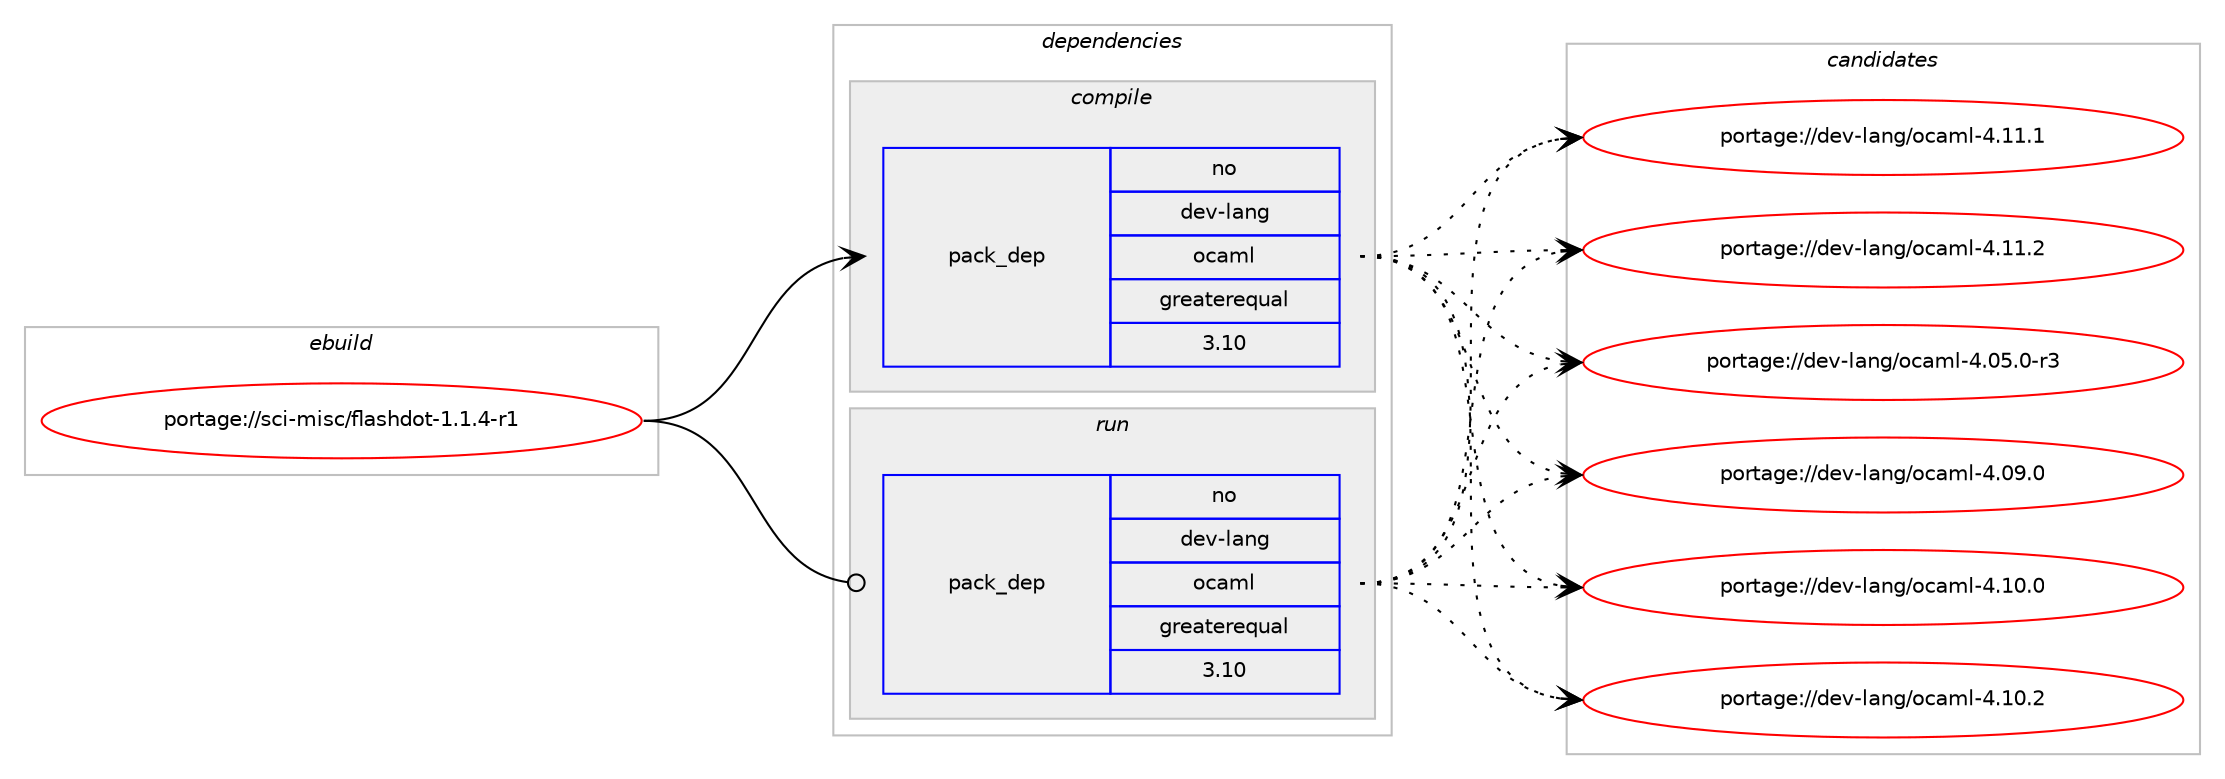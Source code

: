 digraph prolog {

# *************
# Graph options
# *************

newrank=true;
concentrate=true;
compound=true;
graph [rankdir=LR,fontname=Helvetica,fontsize=10,ranksep=1.5];#, ranksep=2.5, nodesep=0.2];
edge  [arrowhead=vee];
node  [fontname=Helvetica,fontsize=10];

# **********
# The ebuild
# **********

subgraph cluster_leftcol {
color=gray;
rank=same;
label=<<i>ebuild</i>>;
id [label="portage://sci-misc/flashdot-1.1.4-r1", color=red, width=4, href="../sci-misc/flashdot-1.1.4-r1.svg"];
}

# ****************
# The dependencies
# ****************

subgraph cluster_midcol {
color=gray;
label=<<i>dependencies</i>>;
subgraph cluster_compile {
fillcolor="#eeeeee";
style=filled;
label=<<i>compile</i>>;
subgraph pack881 {
dependency2884 [label=<<TABLE BORDER="0" CELLBORDER="1" CELLSPACING="0" CELLPADDING="4" WIDTH="220"><TR><TD ROWSPAN="6" CELLPADDING="30">pack_dep</TD></TR><TR><TD WIDTH="110">no</TD></TR><TR><TD>dev-lang</TD></TR><TR><TD>ocaml</TD></TR><TR><TD>greaterequal</TD></TR><TR><TD>3.10</TD></TR></TABLE>>, shape=none, color=blue];
}
id:e -> dependency2884:w [weight=20,style="solid",arrowhead="vee"];
# *** BEGIN UNKNOWN DEPENDENCY TYPE (TODO) ***
# id -> package_dependency(portage://sci-misc/flashdot-1.1.4-r1,install,no,dev-ml,gsl-ocaml,none,[,,],[],[])
# *** END UNKNOWN DEPENDENCY TYPE (TODO) ***

# *** BEGIN UNKNOWN DEPENDENCY TYPE (TODO) ***
# id -> package_dependency(portage://sci-misc/flashdot-1.1.4-r1,install,no,dev-ml,lablgl,none,[,,],[],[use(enable(glut),none)])
# *** END UNKNOWN DEPENDENCY TYPE (TODO) ***

# *** BEGIN UNKNOWN DEPENDENCY TYPE (TODO) ***
# id -> package_dependency(portage://sci-misc/flashdot-1.1.4-r1,install,no,dev-ml,ocamlsdl,none,[,,],[],[])
# *** END UNKNOWN DEPENDENCY TYPE (TODO) ***

# *** BEGIN UNKNOWN DEPENDENCY TYPE (TODO) ***
# id -> package_dependency(portage://sci-misc/flashdot-1.1.4-r1,install,no,x11-apps,xdpyinfo,none,[,,],[],[])
# *** END UNKNOWN DEPENDENCY TYPE (TODO) ***

}
subgraph cluster_compileandrun {
fillcolor="#eeeeee";
style=filled;
label=<<i>compile and run</i>>;
}
subgraph cluster_run {
fillcolor="#eeeeee";
style=filled;
label=<<i>run</i>>;
subgraph pack882 {
dependency2885 [label=<<TABLE BORDER="0" CELLBORDER="1" CELLSPACING="0" CELLPADDING="4" WIDTH="220"><TR><TD ROWSPAN="6" CELLPADDING="30">pack_dep</TD></TR><TR><TD WIDTH="110">no</TD></TR><TR><TD>dev-lang</TD></TR><TR><TD>ocaml</TD></TR><TR><TD>greaterequal</TD></TR><TR><TD>3.10</TD></TR></TABLE>>, shape=none, color=blue];
}
id:e -> dependency2885:w [weight=20,style="solid",arrowhead="odot"];
# *** BEGIN UNKNOWN DEPENDENCY TYPE (TODO) ***
# id -> package_dependency(portage://sci-misc/flashdot-1.1.4-r1,run,no,dev-ml,gsl-ocaml,none,[,,],[],[])
# *** END UNKNOWN DEPENDENCY TYPE (TODO) ***

# *** BEGIN UNKNOWN DEPENDENCY TYPE (TODO) ***
# id -> package_dependency(portage://sci-misc/flashdot-1.1.4-r1,run,no,dev-ml,lablgl,none,[,,],[],[use(enable(glut),none)])
# *** END UNKNOWN DEPENDENCY TYPE (TODO) ***

# *** BEGIN UNKNOWN DEPENDENCY TYPE (TODO) ***
# id -> package_dependency(portage://sci-misc/flashdot-1.1.4-r1,run,no,dev-ml,ocamlsdl,none,[,,],[],[])
# *** END UNKNOWN DEPENDENCY TYPE (TODO) ***

# *** BEGIN UNKNOWN DEPENDENCY TYPE (TODO) ***
# id -> package_dependency(portage://sci-misc/flashdot-1.1.4-r1,run,no,x11-apps,xdpyinfo,none,[,,],[],[])
# *** END UNKNOWN DEPENDENCY TYPE (TODO) ***

}
}

# **************
# The candidates
# **************

subgraph cluster_choices {
rank=same;
color=gray;
label=<<i>candidates</i>>;

subgraph choice881 {
color=black;
nodesep=1;
choice1001011184510897110103471119997109108455246485346484511451 [label="portage://dev-lang/ocaml-4.05.0-r3", color=red, width=4,href="../dev-lang/ocaml-4.05.0-r3.svg"];
choice100101118451089711010347111999710910845524648574648 [label="portage://dev-lang/ocaml-4.09.0", color=red, width=4,href="../dev-lang/ocaml-4.09.0.svg"];
choice100101118451089711010347111999710910845524649484648 [label="portage://dev-lang/ocaml-4.10.0", color=red, width=4,href="../dev-lang/ocaml-4.10.0.svg"];
choice100101118451089711010347111999710910845524649484650 [label="portage://dev-lang/ocaml-4.10.2", color=red, width=4,href="../dev-lang/ocaml-4.10.2.svg"];
choice100101118451089711010347111999710910845524649494649 [label="portage://dev-lang/ocaml-4.11.1", color=red, width=4,href="../dev-lang/ocaml-4.11.1.svg"];
choice100101118451089711010347111999710910845524649494650 [label="portage://dev-lang/ocaml-4.11.2", color=red, width=4,href="../dev-lang/ocaml-4.11.2.svg"];
dependency2884:e -> choice1001011184510897110103471119997109108455246485346484511451:w [style=dotted,weight="100"];
dependency2884:e -> choice100101118451089711010347111999710910845524648574648:w [style=dotted,weight="100"];
dependency2884:e -> choice100101118451089711010347111999710910845524649484648:w [style=dotted,weight="100"];
dependency2884:e -> choice100101118451089711010347111999710910845524649484650:w [style=dotted,weight="100"];
dependency2884:e -> choice100101118451089711010347111999710910845524649494649:w [style=dotted,weight="100"];
dependency2884:e -> choice100101118451089711010347111999710910845524649494650:w [style=dotted,weight="100"];
}
subgraph choice882 {
color=black;
nodesep=1;
choice1001011184510897110103471119997109108455246485346484511451 [label="portage://dev-lang/ocaml-4.05.0-r3", color=red, width=4,href="../dev-lang/ocaml-4.05.0-r3.svg"];
choice100101118451089711010347111999710910845524648574648 [label="portage://dev-lang/ocaml-4.09.0", color=red, width=4,href="../dev-lang/ocaml-4.09.0.svg"];
choice100101118451089711010347111999710910845524649484648 [label="portage://dev-lang/ocaml-4.10.0", color=red, width=4,href="../dev-lang/ocaml-4.10.0.svg"];
choice100101118451089711010347111999710910845524649484650 [label="portage://dev-lang/ocaml-4.10.2", color=red, width=4,href="../dev-lang/ocaml-4.10.2.svg"];
choice100101118451089711010347111999710910845524649494649 [label="portage://dev-lang/ocaml-4.11.1", color=red, width=4,href="../dev-lang/ocaml-4.11.1.svg"];
choice100101118451089711010347111999710910845524649494650 [label="portage://dev-lang/ocaml-4.11.2", color=red, width=4,href="../dev-lang/ocaml-4.11.2.svg"];
dependency2885:e -> choice1001011184510897110103471119997109108455246485346484511451:w [style=dotted,weight="100"];
dependency2885:e -> choice100101118451089711010347111999710910845524648574648:w [style=dotted,weight="100"];
dependency2885:e -> choice100101118451089711010347111999710910845524649484648:w [style=dotted,weight="100"];
dependency2885:e -> choice100101118451089711010347111999710910845524649484650:w [style=dotted,weight="100"];
dependency2885:e -> choice100101118451089711010347111999710910845524649494649:w [style=dotted,weight="100"];
dependency2885:e -> choice100101118451089711010347111999710910845524649494650:w [style=dotted,weight="100"];
}
}

}
